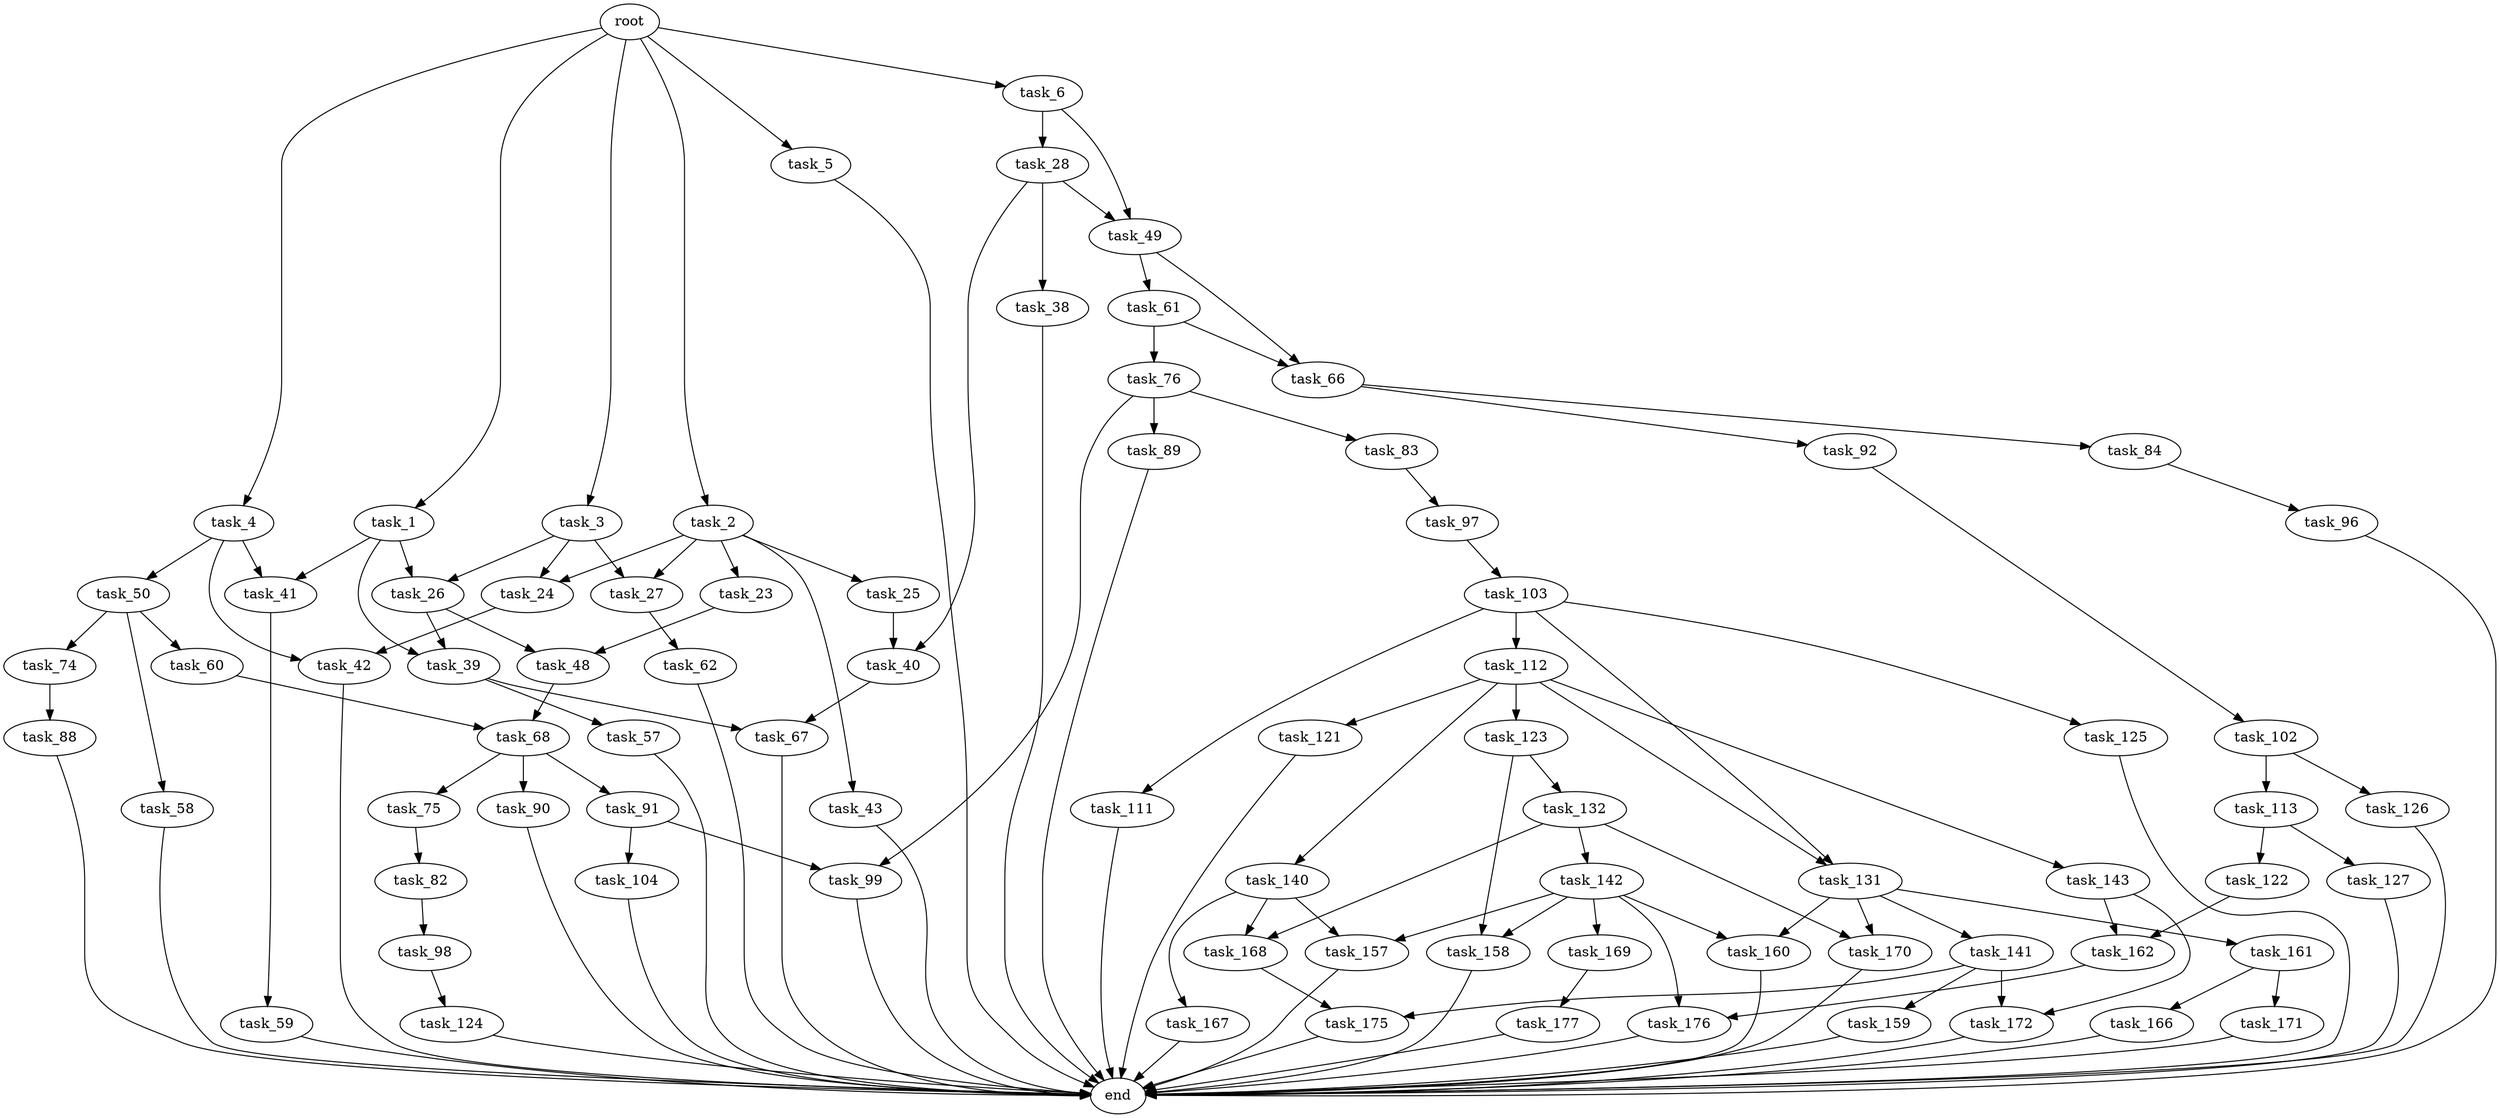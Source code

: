 digraph G {
  root [size="0.000000"];
  task_1 [size="7451574774.000000"];
  task_2 [size="522038299677.000000"];
  task_3 [size="52573974154.000000"];
  task_4 [size="231928233984.000000"];
  task_5 [size="368293445632.000000"];
  task_6 [size="40579137306.000000"];
  task_23 [size="8568397423.000000"];
  task_24 [size="22604712885.000000"];
  task_25 [size="27424450233.000000"];
  task_26 [size="46364458582.000000"];
  task_27 [size="5093040941.000000"];
  task_28 [size="7889424714.000000"];
  task_38 [size="82517840521.000000"];
  task_39 [size="1360985581454.000000"];
  task_40 [size="627938446087.000000"];
  task_41 [size="125222573228.000000"];
  task_42 [size="1073741824000.000000"];
  task_43 [size="1073741824000.000000"];
  task_48 [size="1073741824000.000000"];
  task_49 [size="484680174633.000000"];
  task_50 [size="8589934592.000000"];
  task_57 [size="54941608274.000000"];
  task_58 [size="16325700943.000000"];
  task_59 [size="1222343366.000000"];
  task_60 [size="10776658980.000000"];
  task_61 [size="1364541373010.000000"];
  task_62 [size="649173096600.000000"];
  task_66 [size="2695765118.000000"];
  task_67 [size="295233515023.000000"];
  task_68 [size="94349838226.000000"];
  task_74 [size="64008132930.000000"];
  task_75 [size="8589934592.000000"];
  task_76 [size="107159069154.000000"];
  task_82 [size="257080555880.000000"];
  task_83 [size="6525263779.000000"];
  task_84 [size="675210142159.000000"];
  task_88 [size="231928233984.000000"];
  task_89 [size="140626704265.000000"];
  task_90 [size="1101411584.000000"];
  task_91 [size="851128554613.000000"];
  task_92 [size="6483481830.000000"];
  task_96 [size="16260419417.000000"];
  task_97 [size="368293445632.000000"];
  task_98 [size="177830742484.000000"];
  task_99 [size="368293445632.000000"];
  task_102 [size="114033731316.000000"];
  task_103 [size="7377876759.000000"];
  task_104 [size="368293445632.000000"];
  task_111 [size="149792866016.000000"];
  task_112 [size="615453358441.000000"];
  task_113 [size="8589934592.000000"];
  task_121 [size="199610624012.000000"];
  task_122 [size="8793953824.000000"];
  task_123 [size="4241268076.000000"];
  task_124 [size="14991421598.000000"];
  task_125 [size="36869397593.000000"];
  task_126 [size="169103690688.000000"];
  task_127 [size="1890259201.000000"];
  task_131 [size="18141119371.000000"];
  task_132 [size="187532140413.000000"];
  task_140 [size="28991029248.000000"];
  task_141 [size="368293445632.000000"];
  task_142 [size="368293445632.000000"];
  task_143 [size="231928233984.000000"];
  task_157 [size="8589934592.000000"];
  task_158 [size="549755813888.000000"];
  task_159 [size="3373654468.000000"];
  task_160 [size="368293445632.000000"];
  task_161 [size="1274227761.000000"];
  task_162 [size="87862094729.000000"];
  task_166 [size="28991029248.000000"];
  task_167 [size="356672681365.000000"];
  task_168 [size="5882369910.000000"];
  task_169 [size="22164377851.000000"];
  task_170 [size="6616427643.000000"];
  task_171 [size="11426134597.000000"];
  task_172 [size="653713953035.000000"];
  task_175 [size="164103294876.000000"];
  task_176 [size="16482478086.000000"];
  task_177 [size="4184513833.000000"];
  end [size="0.000000"];

  root -> task_1 [size="1.000000"];
  root -> task_2 [size="1.000000"];
  root -> task_3 [size="1.000000"];
  root -> task_4 [size="1.000000"];
  root -> task_5 [size="1.000000"];
  root -> task_6 [size="1.000000"];
  task_1 -> task_26 [size="536870912.000000"];
  task_1 -> task_39 [size="536870912.000000"];
  task_1 -> task_41 [size="536870912.000000"];
  task_2 -> task_23 [size="411041792.000000"];
  task_2 -> task_24 [size="411041792.000000"];
  task_2 -> task_25 [size="411041792.000000"];
  task_2 -> task_27 [size="411041792.000000"];
  task_2 -> task_43 [size="411041792.000000"];
  task_3 -> task_24 [size="838860800.000000"];
  task_3 -> task_26 [size="838860800.000000"];
  task_3 -> task_27 [size="838860800.000000"];
  task_4 -> task_41 [size="301989888.000000"];
  task_4 -> task_42 [size="301989888.000000"];
  task_4 -> task_50 [size="301989888.000000"];
  task_5 -> end [size="1.000000"];
  task_6 -> task_28 [size="679477248.000000"];
  task_6 -> task_49 [size="679477248.000000"];
  task_23 -> task_48 [size="301989888.000000"];
  task_24 -> task_42 [size="33554432.000000"];
  task_25 -> task_40 [size="838860800.000000"];
  task_26 -> task_39 [size="33554432.000000"];
  task_26 -> task_48 [size="33554432.000000"];
  task_27 -> task_62 [size="209715200.000000"];
  task_28 -> task_38 [size="301989888.000000"];
  task_28 -> task_40 [size="301989888.000000"];
  task_28 -> task_49 [size="301989888.000000"];
  task_38 -> end [size="1.000000"];
  task_39 -> task_57 [size="838860800.000000"];
  task_39 -> task_67 [size="838860800.000000"];
  task_40 -> task_67 [size="536870912.000000"];
  task_41 -> task_59 [size="301989888.000000"];
  task_42 -> end [size="1.000000"];
  task_43 -> end [size="1.000000"];
  task_48 -> task_68 [size="838860800.000000"];
  task_49 -> task_61 [size="679477248.000000"];
  task_49 -> task_66 [size="679477248.000000"];
  task_50 -> task_58 [size="33554432.000000"];
  task_50 -> task_60 [size="33554432.000000"];
  task_50 -> task_74 [size="33554432.000000"];
  task_57 -> end [size="1.000000"];
  task_58 -> end [size="1.000000"];
  task_59 -> end [size="1.000000"];
  task_60 -> task_68 [size="838860800.000000"];
  task_61 -> task_66 [size="838860800.000000"];
  task_61 -> task_76 [size="838860800.000000"];
  task_62 -> end [size="1.000000"];
  task_66 -> task_84 [size="75497472.000000"];
  task_66 -> task_92 [size="75497472.000000"];
  task_67 -> end [size="1.000000"];
  task_68 -> task_75 [size="75497472.000000"];
  task_68 -> task_90 [size="75497472.000000"];
  task_68 -> task_91 [size="75497472.000000"];
  task_74 -> task_88 [size="134217728.000000"];
  task_75 -> task_82 [size="33554432.000000"];
  task_76 -> task_83 [size="75497472.000000"];
  task_76 -> task_89 [size="75497472.000000"];
  task_76 -> task_99 [size="75497472.000000"];
  task_82 -> task_98 [size="301989888.000000"];
  task_83 -> task_97 [size="33554432.000000"];
  task_84 -> task_96 [size="679477248.000000"];
  task_88 -> end [size="1.000000"];
  task_89 -> end [size="1.000000"];
  task_90 -> end [size="1.000000"];
  task_91 -> task_99 [size="536870912.000000"];
  task_91 -> task_104 [size="536870912.000000"];
  task_92 -> task_102 [size="134217728.000000"];
  task_96 -> end [size="1.000000"];
  task_97 -> task_103 [size="411041792.000000"];
  task_98 -> task_124 [size="134217728.000000"];
  task_99 -> end [size="1.000000"];
  task_102 -> task_113 [size="134217728.000000"];
  task_102 -> task_126 [size="134217728.000000"];
  task_103 -> task_111 [size="679477248.000000"];
  task_103 -> task_112 [size="679477248.000000"];
  task_103 -> task_125 [size="679477248.000000"];
  task_103 -> task_131 [size="679477248.000000"];
  task_104 -> end [size="1.000000"];
  task_111 -> end [size="1.000000"];
  task_112 -> task_121 [size="679477248.000000"];
  task_112 -> task_123 [size="679477248.000000"];
  task_112 -> task_131 [size="679477248.000000"];
  task_112 -> task_140 [size="679477248.000000"];
  task_112 -> task_143 [size="679477248.000000"];
  task_113 -> task_122 [size="33554432.000000"];
  task_113 -> task_127 [size="33554432.000000"];
  task_121 -> end [size="1.000000"];
  task_122 -> task_162 [size="209715200.000000"];
  task_123 -> task_132 [size="75497472.000000"];
  task_123 -> task_158 [size="75497472.000000"];
  task_124 -> end [size="1.000000"];
  task_125 -> end [size="1.000000"];
  task_126 -> end [size="1.000000"];
  task_127 -> end [size="1.000000"];
  task_131 -> task_141 [size="301989888.000000"];
  task_131 -> task_160 [size="301989888.000000"];
  task_131 -> task_161 [size="301989888.000000"];
  task_131 -> task_170 [size="301989888.000000"];
  task_132 -> task_142 [size="134217728.000000"];
  task_132 -> task_168 [size="134217728.000000"];
  task_132 -> task_170 [size="134217728.000000"];
  task_140 -> task_157 [size="75497472.000000"];
  task_140 -> task_167 [size="75497472.000000"];
  task_140 -> task_168 [size="75497472.000000"];
  task_141 -> task_159 [size="411041792.000000"];
  task_141 -> task_172 [size="411041792.000000"];
  task_141 -> task_175 [size="411041792.000000"];
  task_142 -> task_157 [size="411041792.000000"];
  task_142 -> task_158 [size="411041792.000000"];
  task_142 -> task_160 [size="411041792.000000"];
  task_142 -> task_169 [size="411041792.000000"];
  task_142 -> task_176 [size="411041792.000000"];
  task_143 -> task_162 [size="301989888.000000"];
  task_143 -> task_172 [size="301989888.000000"];
  task_157 -> end [size="1.000000"];
  task_158 -> end [size="1.000000"];
  task_159 -> end [size="1.000000"];
  task_160 -> end [size="1.000000"];
  task_161 -> task_166 [size="75497472.000000"];
  task_161 -> task_171 [size="75497472.000000"];
  task_162 -> task_176 [size="75497472.000000"];
  task_166 -> end [size="1.000000"];
  task_167 -> end [size="1.000000"];
  task_168 -> task_175 [size="209715200.000000"];
  task_169 -> task_177 [size="838860800.000000"];
  task_170 -> end [size="1.000000"];
  task_171 -> end [size="1.000000"];
  task_172 -> end [size="1.000000"];
  task_175 -> end [size="1.000000"];
  task_176 -> end [size="1.000000"];
  task_177 -> end [size="1.000000"];
}
